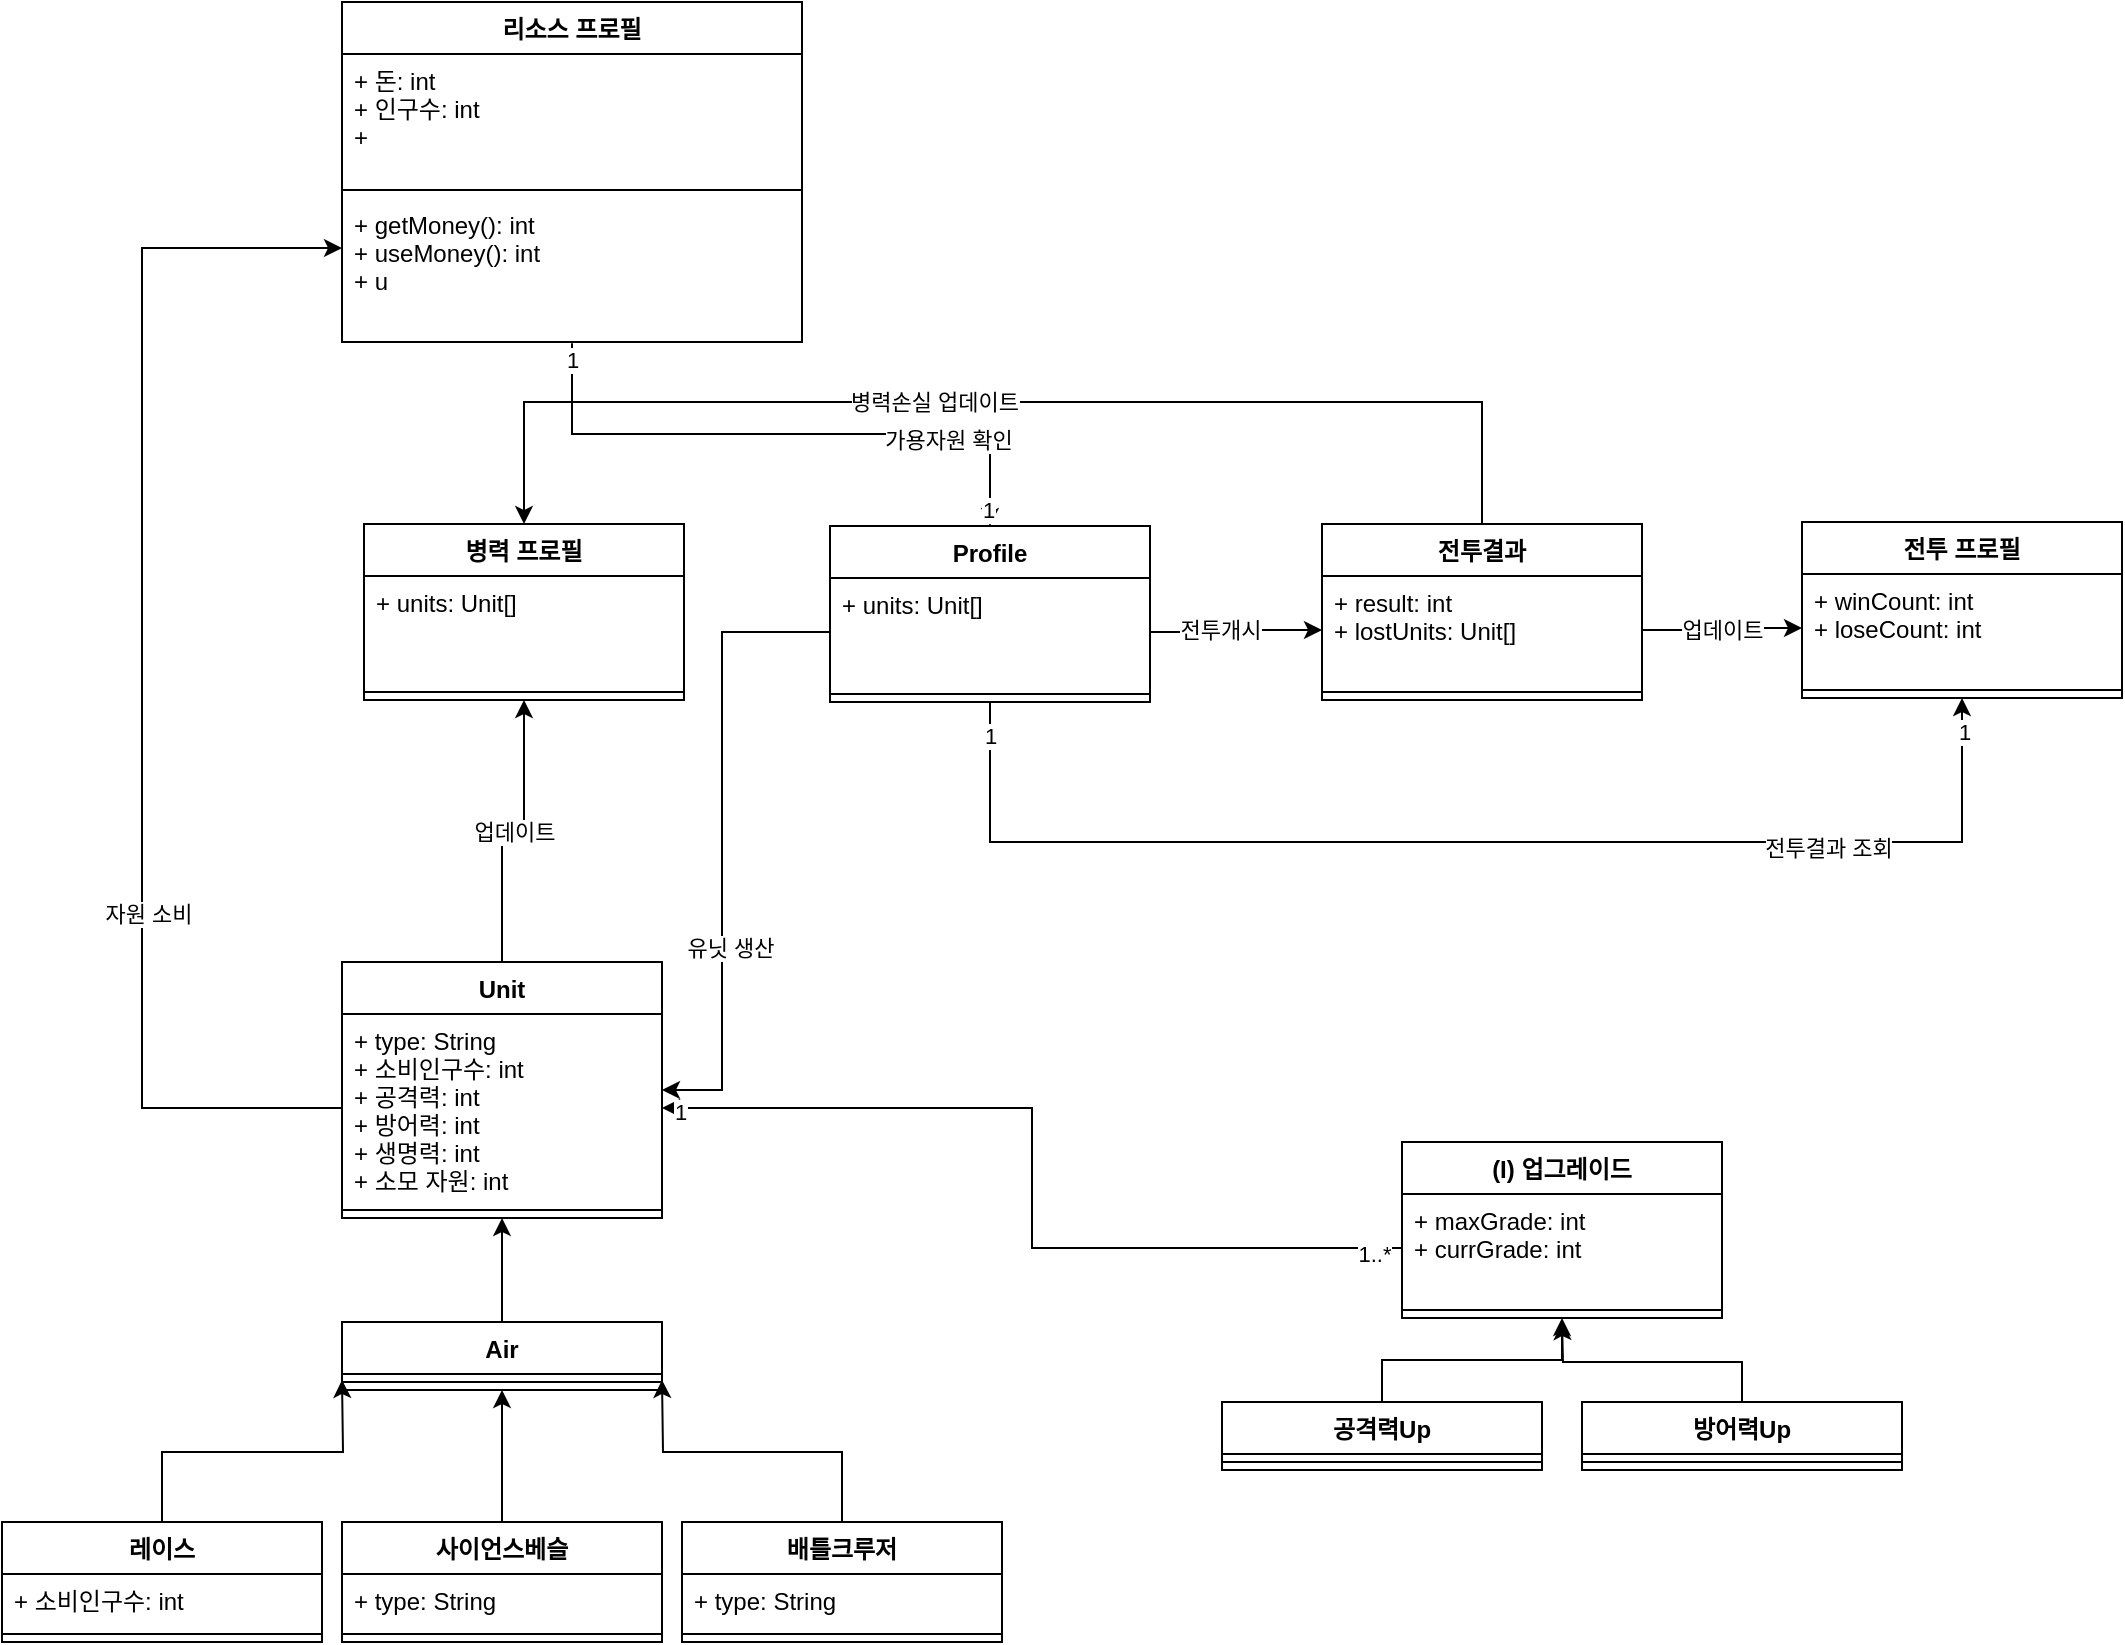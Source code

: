 <mxfile version="14.1.8" type="github">
  <diagram id="SLQ9M-0EL1eh5qgqLAcl" name="Page-1">
    <mxGraphModel dx="1978" dy="1122" grid="1" gridSize="10" guides="1" tooltips="1" connect="1" arrows="1" fold="1" page="1" pageScale="1" pageWidth="827" pageHeight="1169" math="0" shadow="0">
      <root>
        <mxCell id="0" />
        <mxCell id="1" parent="0" />
        <mxCell id="vZCvvcnyH8AM9KITMGTo-1" value="리소스 프로필" style="swimlane;fontStyle=1;align=center;verticalAlign=top;childLayout=stackLayout;horizontal=1;startSize=26;horizontalStack=0;resizeParent=1;resizeParentMax=0;resizeLast=0;collapsible=1;marginBottom=0;" vertex="1" parent="1">
          <mxGeometry x="-380" y="280" width="230" height="170" as="geometry" />
        </mxCell>
        <mxCell id="vZCvvcnyH8AM9KITMGTo-2" value="+ 돈: int&#xa;+ 인구수: int&#xa;+ " style="text;strokeColor=none;fillColor=none;align=left;verticalAlign=top;spacingLeft=4;spacingRight=4;overflow=hidden;rotatable=0;points=[[0,0.5],[1,0.5]];portConstraint=eastwest;" vertex="1" parent="vZCvvcnyH8AM9KITMGTo-1">
          <mxGeometry y="26" width="230" height="64" as="geometry" />
        </mxCell>
        <mxCell id="vZCvvcnyH8AM9KITMGTo-3" value="" style="line;strokeWidth=1;fillColor=none;align=left;verticalAlign=middle;spacingTop=-1;spacingLeft=3;spacingRight=3;rotatable=0;labelPosition=right;points=[];portConstraint=eastwest;" vertex="1" parent="vZCvvcnyH8AM9KITMGTo-1">
          <mxGeometry y="90" width="230" height="8" as="geometry" />
        </mxCell>
        <mxCell id="vZCvvcnyH8AM9KITMGTo-4" value="+ getMoney(): int&#xa;+ useMoney(): int&#xa;+ u" style="text;strokeColor=none;fillColor=none;align=left;verticalAlign=top;spacingLeft=4;spacingRight=4;overflow=hidden;rotatable=0;points=[[0,0.5],[1,0.5]];portConstraint=eastwest;" vertex="1" parent="vZCvvcnyH8AM9KITMGTo-1">
          <mxGeometry y="98" width="230" height="72" as="geometry" />
        </mxCell>
        <mxCell id="vZCvvcnyH8AM9KITMGTo-5" value="업데이트" style="edgeStyle=orthogonalEdgeStyle;rounded=0;orthogonalLoop=1;jettySize=auto;html=1;exitX=0.5;exitY=0;exitDx=0;exitDy=0;entryX=0.5;entryY=1;entryDx=0;entryDy=0;" edge="1" parent="1" source="vZCvvcnyH8AM9KITMGTo-6" target="vZCvvcnyH8AM9KITMGTo-62">
          <mxGeometry relative="1" as="geometry" />
        </mxCell>
        <mxCell id="vZCvvcnyH8AM9KITMGTo-6" value="Unit" style="swimlane;fontStyle=1;align=center;verticalAlign=top;childLayout=stackLayout;horizontal=1;startSize=26;horizontalStack=0;resizeParent=1;resizeParentMax=0;resizeLast=0;collapsible=1;marginBottom=0;" vertex="1" parent="1">
          <mxGeometry x="-380" y="760" width="160" height="128" as="geometry" />
        </mxCell>
        <mxCell id="vZCvvcnyH8AM9KITMGTo-7" value="+ type: String&#xa;+ 소비인구수: int&#xa;+ 공격력: int&#xa;+ 방어력: int&#xa;+ 생명력: int&#xa;+ 소모 자원: int" style="text;strokeColor=none;fillColor=none;align=left;verticalAlign=top;spacingLeft=4;spacingRight=4;overflow=hidden;rotatable=0;points=[[0,0.5],[1,0.5]];portConstraint=eastwest;" vertex="1" parent="vZCvvcnyH8AM9KITMGTo-6">
          <mxGeometry y="26" width="160" height="94" as="geometry" />
        </mxCell>
        <mxCell id="vZCvvcnyH8AM9KITMGTo-8" value="" style="line;strokeWidth=1;fillColor=none;align=left;verticalAlign=middle;spacingTop=-1;spacingLeft=3;spacingRight=3;rotatable=0;labelPosition=right;points=[];portConstraint=eastwest;" vertex="1" parent="vZCvvcnyH8AM9KITMGTo-6">
          <mxGeometry y="120" width="160" height="8" as="geometry" />
        </mxCell>
        <mxCell id="vZCvvcnyH8AM9KITMGTo-9" style="edgeStyle=orthogonalEdgeStyle;rounded=0;orthogonalLoop=1;jettySize=auto;html=1;exitX=0.5;exitY=0;exitDx=0;exitDy=0;entryX=0.5;entryY=1;entryDx=0;entryDy=0;" edge="1" parent="1" source="vZCvvcnyH8AM9KITMGTo-10" target="vZCvvcnyH8AM9KITMGTo-6">
          <mxGeometry relative="1" as="geometry" />
        </mxCell>
        <mxCell id="vZCvvcnyH8AM9KITMGTo-10" value="Air" style="swimlane;fontStyle=1;align=center;verticalAlign=top;childLayout=stackLayout;horizontal=1;startSize=26;horizontalStack=0;resizeParent=1;resizeParentMax=0;resizeLast=0;collapsible=1;marginBottom=0;" vertex="1" parent="1">
          <mxGeometry x="-380" y="940" width="160" height="34" as="geometry" />
        </mxCell>
        <mxCell id="vZCvvcnyH8AM9KITMGTo-11" value="" style="line;strokeWidth=1;fillColor=none;align=left;verticalAlign=middle;spacingTop=-1;spacingLeft=3;spacingRight=3;rotatable=0;labelPosition=right;points=[];portConstraint=eastwest;" vertex="1" parent="vZCvvcnyH8AM9KITMGTo-10">
          <mxGeometry y="26" width="160" height="8" as="geometry" />
        </mxCell>
        <mxCell id="vZCvvcnyH8AM9KITMGTo-12" style="edgeStyle=orthogonalEdgeStyle;rounded=0;orthogonalLoop=1;jettySize=auto;html=1;exitX=0.5;exitY=0;exitDx=0;exitDy=0;entryX=0;entryY=0.5;entryDx=0;entryDy=0;" edge="1" parent="1" source="vZCvvcnyH8AM9KITMGTo-13">
          <mxGeometry relative="1" as="geometry">
            <mxPoint x="-380" y="969" as="targetPoint" />
          </mxGeometry>
        </mxCell>
        <mxCell id="vZCvvcnyH8AM9KITMGTo-13" value="레이스" style="swimlane;fontStyle=1;align=center;verticalAlign=top;childLayout=stackLayout;horizontal=1;startSize=26;horizontalStack=0;resizeParent=1;resizeParentMax=0;resizeLast=0;collapsible=1;marginBottom=0;" vertex="1" parent="1">
          <mxGeometry x="-550" y="1040" width="160" height="60" as="geometry" />
        </mxCell>
        <mxCell id="vZCvvcnyH8AM9KITMGTo-14" value="+ 소비인구수: int" style="text;strokeColor=none;fillColor=none;align=left;verticalAlign=top;spacingLeft=4;spacingRight=4;overflow=hidden;rotatable=0;points=[[0,0.5],[1,0.5]];portConstraint=eastwest;" vertex="1" parent="vZCvvcnyH8AM9KITMGTo-13">
          <mxGeometry y="26" width="160" height="26" as="geometry" />
        </mxCell>
        <mxCell id="vZCvvcnyH8AM9KITMGTo-15" value="" style="line;strokeWidth=1;fillColor=none;align=left;verticalAlign=middle;spacingTop=-1;spacingLeft=3;spacingRight=3;rotatable=0;labelPosition=right;points=[];portConstraint=eastwest;" vertex="1" parent="vZCvvcnyH8AM9KITMGTo-13">
          <mxGeometry y="52" width="160" height="8" as="geometry" />
        </mxCell>
        <mxCell id="vZCvvcnyH8AM9KITMGTo-16" style="edgeStyle=orthogonalEdgeStyle;rounded=0;orthogonalLoop=1;jettySize=auto;html=1;exitX=0.5;exitY=0;exitDx=0;exitDy=0;entryX=0.5;entryY=1;entryDx=0;entryDy=0;" edge="1" parent="1" source="vZCvvcnyH8AM9KITMGTo-17" target="vZCvvcnyH8AM9KITMGTo-10">
          <mxGeometry relative="1" as="geometry" />
        </mxCell>
        <mxCell id="vZCvvcnyH8AM9KITMGTo-17" value="사이언스베슬" style="swimlane;fontStyle=1;align=center;verticalAlign=top;childLayout=stackLayout;horizontal=1;startSize=26;horizontalStack=0;resizeParent=1;resizeParentMax=0;resizeLast=0;collapsible=1;marginBottom=0;" vertex="1" parent="1">
          <mxGeometry x="-380" y="1040" width="160" height="60" as="geometry" />
        </mxCell>
        <mxCell id="vZCvvcnyH8AM9KITMGTo-18" value="+ type: String" style="text;strokeColor=none;fillColor=none;align=left;verticalAlign=top;spacingLeft=4;spacingRight=4;overflow=hidden;rotatable=0;points=[[0,0.5],[1,0.5]];portConstraint=eastwest;" vertex="1" parent="vZCvvcnyH8AM9KITMGTo-17">
          <mxGeometry y="26" width="160" height="26" as="geometry" />
        </mxCell>
        <mxCell id="vZCvvcnyH8AM9KITMGTo-19" value="" style="line;strokeWidth=1;fillColor=none;align=left;verticalAlign=middle;spacingTop=-1;spacingLeft=3;spacingRight=3;rotatable=0;labelPosition=right;points=[];portConstraint=eastwest;" vertex="1" parent="vZCvvcnyH8AM9KITMGTo-17">
          <mxGeometry y="52" width="160" height="8" as="geometry" />
        </mxCell>
        <mxCell id="vZCvvcnyH8AM9KITMGTo-20" style="edgeStyle=orthogonalEdgeStyle;rounded=0;orthogonalLoop=1;jettySize=auto;html=1;exitX=0.5;exitY=0;exitDx=0;exitDy=0;entryX=1;entryY=0.5;entryDx=0;entryDy=0;" edge="1" parent="1" source="vZCvvcnyH8AM9KITMGTo-21">
          <mxGeometry relative="1" as="geometry">
            <mxPoint x="-220" y="969" as="targetPoint" />
          </mxGeometry>
        </mxCell>
        <mxCell id="vZCvvcnyH8AM9KITMGTo-21" value="배틀크루저" style="swimlane;fontStyle=1;align=center;verticalAlign=top;childLayout=stackLayout;horizontal=1;startSize=26;horizontalStack=0;resizeParent=1;resizeParentMax=0;resizeLast=0;collapsible=1;marginBottom=0;" vertex="1" parent="1">
          <mxGeometry x="-210" y="1040" width="160" height="60" as="geometry" />
        </mxCell>
        <mxCell id="vZCvvcnyH8AM9KITMGTo-22" value="+ type: String" style="text;strokeColor=none;fillColor=none;align=left;verticalAlign=top;spacingLeft=4;spacingRight=4;overflow=hidden;rotatable=0;points=[[0,0.5],[1,0.5]];portConstraint=eastwest;" vertex="1" parent="vZCvvcnyH8AM9KITMGTo-21">
          <mxGeometry y="26" width="160" height="26" as="geometry" />
        </mxCell>
        <mxCell id="vZCvvcnyH8AM9KITMGTo-23" value="" style="line;strokeWidth=1;fillColor=none;align=left;verticalAlign=middle;spacingTop=-1;spacingLeft=3;spacingRight=3;rotatable=0;labelPosition=right;points=[];portConstraint=eastwest;" vertex="1" parent="vZCvvcnyH8AM9KITMGTo-21">
          <mxGeometry y="52" width="160" height="8" as="geometry" />
        </mxCell>
        <mxCell id="vZCvvcnyH8AM9KITMGTo-24" value="(I) 업그레이드" style="swimlane;fontStyle=1;align=center;verticalAlign=top;childLayout=stackLayout;horizontal=1;startSize=26;horizontalStack=0;resizeParent=1;resizeParentMax=0;resizeLast=0;collapsible=1;marginBottom=0;" vertex="1" parent="1">
          <mxGeometry x="150" y="850" width="160" height="88" as="geometry" />
        </mxCell>
        <mxCell id="vZCvvcnyH8AM9KITMGTo-25" value="+ maxGrade: int&#xa;+ currGrade: int" style="text;strokeColor=none;fillColor=none;align=left;verticalAlign=top;spacingLeft=4;spacingRight=4;overflow=hidden;rotatable=0;points=[[0,0.5],[1,0.5]];portConstraint=eastwest;" vertex="1" parent="vZCvvcnyH8AM9KITMGTo-24">
          <mxGeometry y="26" width="160" height="54" as="geometry" />
        </mxCell>
        <mxCell id="vZCvvcnyH8AM9KITMGTo-26" value="" style="line;strokeWidth=1;fillColor=none;align=left;verticalAlign=middle;spacingTop=-1;spacingLeft=3;spacingRight=3;rotatable=0;labelPosition=right;points=[];portConstraint=eastwest;" vertex="1" parent="vZCvvcnyH8AM9KITMGTo-24">
          <mxGeometry y="80" width="160" height="8" as="geometry" />
        </mxCell>
        <mxCell id="vZCvvcnyH8AM9KITMGTo-27" style="edgeStyle=orthogonalEdgeStyle;rounded=0;orthogonalLoop=1;jettySize=auto;html=1;exitX=0.5;exitY=0;exitDx=0;exitDy=0;entryX=0.5;entryY=1;entryDx=0;entryDy=0;" edge="1" parent="1" source="vZCvvcnyH8AM9KITMGTo-28" target="vZCvvcnyH8AM9KITMGTo-24">
          <mxGeometry relative="1" as="geometry" />
        </mxCell>
        <mxCell id="vZCvvcnyH8AM9KITMGTo-28" value="공격력Up" style="swimlane;fontStyle=1;align=center;verticalAlign=top;childLayout=stackLayout;horizontal=1;startSize=26;horizontalStack=0;resizeParent=1;resizeParentMax=0;resizeLast=0;collapsible=1;marginBottom=0;" vertex="1" parent="1">
          <mxGeometry x="60" y="980" width="160" height="34" as="geometry" />
        </mxCell>
        <mxCell id="vZCvvcnyH8AM9KITMGTo-29" value="" style="line;strokeWidth=1;fillColor=none;align=left;verticalAlign=middle;spacingTop=-1;spacingLeft=3;spacingRight=3;rotatable=0;labelPosition=right;points=[];portConstraint=eastwest;" vertex="1" parent="vZCvvcnyH8AM9KITMGTo-28">
          <mxGeometry y="26" width="160" height="8" as="geometry" />
        </mxCell>
        <mxCell id="vZCvvcnyH8AM9KITMGTo-30" style="edgeStyle=orthogonalEdgeStyle;rounded=0;orthogonalLoop=1;jettySize=auto;html=1;exitX=0.5;exitY=0;exitDx=0;exitDy=0;" edge="1" parent="1" source="vZCvvcnyH8AM9KITMGTo-31">
          <mxGeometry relative="1" as="geometry">
            <mxPoint x="230" y="940" as="targetPoint" />
          </mxGeometry>
        </mxCell>
        <mxCell id="vZCvvcnyH8AM9KITMGTo-31" value="방어력Up" style="swimlane;fontStyle=1;align=center;verticalAlign=top;childLayout=stackLayout;horizontal=1;startSize=26;horizontalStack=0;resizeParent=1;resizeParentMax=0;resizeLast=0;collapsible=1;marginBottom=0;" vertex="1" parent="1">
          <mxGeometry x="240" y="980" width="160" height="34" as="geometry" />
        </mxCell>
        <mxCell id="vZCvvcnyH8AM9KITMGTo-32" value="" style="line;strokeWidth=1;fillColor=none;align=left;verticalAlign=middle;spacingTop=-1;spacingLeft=3;spacingRight=3;rotatable=0;labelPosition=right;points=[];portConstraint=eastwest;" vertex="1" parent="vZCvvcnyH8AM9KITMGTo-31">
          <mxGeometry y="26" width="160" height="8" as="geometry" />
        </mxCell>
        <mxCell id="vZCvvcnyH8AM9KITMGTo-33" value="Profile" style="swimlane;fontStyle=1;align=center;verticalAlign=top;childLayout=stackLayout;horizontal=1;startSize=26;horizontalStack=0;resizeParent=1;resizeParentMax=0;resizeLast=0;collapsible=1;marginBottom=0;" vertex="1" parent="1">
          <mxGeometry x="-136" y="542" width="160" height="88" as="geometry" />
        </mxCell>
        <mxCell id="vZCvvcnyH8AM9KITMGTo-34" value="+ units: Unit[]&#xa;" style="text;strokeColor=none;fillColor=none;align=left;verticalAlign=top;spacingLeft=4;spacingRight=4;overflow=hidden;rotatable=0;points=[[0,0.5],[1,0.5]];portConstraint=eastwest;" vertex="1" parent="vZCvvcnyH8AM9KITMGTo-33">
          <mxGeometry y="26" width="160" height="54" as="geometry" />
        </mxCell>
        <mxCell id="vZCvvcnyH8AM9KITMGTo-35" value="" style="line;strokeWidth=1;fillColor=none;align=left;verticalAlign=middle;spacingTop=-1;spacingLeft=3;spacingRight=3;rotatable=0;labelPosition=right;points=[];portConstraint=eastwest;" vertex="1" parent="vZCvvcnyH8AM9KITMGTo-33">
          <mxGeometry y="80" width="160" height="8" as="geometry" />
        </mxCell>
        <mxCell id="vZCvvcnyH8AM9KITMGTo-36" style="edgeStyle=orthogonalEdgeStyle;rounded=0;orthogonalLoop=1;jettySize=auto;html=1;exitX=0.5;exitY=1.009;exitDx=0;exitDy=0;exitPerimeter=0;" edge="1" parent="1" source="vZCvvcnyH8AM9KITMGTo-4" target="vZCvvcnyH8AM9KITMGTo-33">
          <mxGeometry relative="1" as="geometry" />
        </mxCell>
        <mxCell id="vZCvvcnyH8AM9KITMGTo-37" value="1" style="edgeLabel;html=1;align=center;verticalAlign=middle;resizable=0;points=[];" vertex="1" connectable="0" parent="vZCvvcnyH8AM9KITMGTo-36">
          <mxGeometry x="0.948" y="-1" relative="1" as="geometry">
            <mxPoint as="offset" />
          </mxGeometry>
        </mxCell>
        <mxCell id="vZCvvcnyH8AM9KITMGTo-38" value="1" style="edgeLabel;html=1;align=center;verticalAlign=middle;resizable=0;points=[];" vertex="1" connectable="0" parent="vZCvvcnyH8AM9KITMGTo-36">
          <mxGeometry x="-0.948" relative="1" as="geometry">
            <mxPoint as="offset" />
          </mxGeometry>
        </mxCell>
        <mxCell id="vZCvvcnyH8AM9KITMGTo-39" value="가용자원 확인" style="edgeLabel;html=1;align=center;verticalAlign=middle;resizable=0;points=[];" vertex="1" connectable="0" parent="vZCvvcnyH8AM9KITMGTo-36">
          <mxGeometry x="0.556" y="-3" relative="1" as="geometry">
            <mxPoint as="offset" />
          </mxGeometry>
        </mxCell>
        <mxCell id="vZCvvcnyH8AM9KITMGTo-40" style="edgeStyle=orthogonalEdgeStyle;rounded=0;orthogonalLoop=1;jettySize=auto;html=1;exitX=0;exitY=0.5;exitDx=0;exitDy=0;entryX=1;entryY=0.5;entryDx=0;entryDy=0;" edge="1" parent="1" source="vZCvvcnyH8AM9KITMGTo-25" target="vZCvvcnyH8AM9KITMGTo-7">
          <mxGeometry relative="1" as="geometry" />
        </mxCell>
        <mxCell id="vZCvvcnyH8AM9KITMGTo-41" value="1" style="edgeLabel;html=1;align=center;verticalAlign=middle;resizable=0;points=[];" vertex="1" connectable="0" parent="vZCvvcnyH8AM9KITMGTo-40">
          <mxGeometry x="0.958" y="2" relative="1" as="geometry">
            <mxPoint as="offset" />
          </mxGeometry>
        </mxCell>
        <mxCell id="vZCvvcnyH8AM9KITMGTo-42" value="1..*" style="edgeLabel;html=1;align=center;verticalAlign=middle;resizable=0;points=[];" vertex="1" connectable="0" parent="vZCvvcnyH8AM9KITMGTo-40">
          <mxGeometry x="-0.936" y="3" relative="1" as="geometry">
            <mxPoint as="offset" />
          </mxGeometry>
        </mxCell>
        <mxCell id="vZCvvcnyH8AM9KITMGTo-43" style="edgeStyle=orthogonalEdgeStyle;rounded=0;orthogonalLoop=1;jettySize=auto;html=1;exitX=0.5;exitY=0;exitDx=0;exitDy=0;entryX=0.5;entryY=0;entryDx=0;entryDy=0;" edge="1" parent="1" source="vZCvvcnyH8AM9KITMGTo-45" target="vZCvvcnyH8AM9KITMGTo-62">
          <mxGeometry relative="1" as="geometry">
            <Array as="points">
              <mxPoint x="190" y="480" />
              <mxPoint x="-289" y="480" />
            </Array>
          </mxGeometry>
        </mxCell>
        <mxCell id="vZCvvcnyH8AM9KITMGTo-44" value="병력손실 업데이트" style="edgeLabel;html=1;align=center;verticalAlign=middle;resizable=0;points=[];" vertex="1" connectable="0" parent="vZCvvcnyH8AM9KITMGTo-43">
          <mxGeometry x="0.116" relative="1" as="geometry">
            <mxPoint as="offset" />
          </mxGeometry>
        </mxCell>
        <mxCell id="vZCvvcnyH8AM9KITMGTo-45" value="전투결과" style="swimlane;fontStyle=1;align=center;verticalAlign=top;childLayout=stackLayout;horizontal=1;startSize=26;horizontalStack=0;resizeParent=1;resizeParentMax=0;resizeLast=0;collapsible=1;marginBottom=0;" vertex="1" parent="1">
          <mxGeometry x="110" y="541" width="160" height="88" as="geometry" />
        </mxCell>
        <mxCell id="vZCvvcnyH8AM9KITMGTo-46" value="+ result: int&#xa;+ lostUnits: Unit[]" style="text;strokeColor=none;fillColor=none;align=left;verticalAlign=top;spacingLeft=4;spacingRight=4;overflow=hidden;rotatable=0;points=[[0,0.5],[1,0.5]];portConstraint=eastwest;" vertex="1" parent="vZCvvcnyH8AM9KITMGTo-45">
          <mxGeometry y="26" width="160" height="54" as="geometry" />
        </mxCell>
        <mxCell id="vZCvvcnyH8AM9KITMGTo-47" value="" style="line;strokeWidth=1;fillColor=none;align=left;verticalAlign=middle;spacingTop=-1;spacingLeft=3;spacingRight=3;rotatable=0;labelPosition=right;points=[];portConstraint=eastwest;" vertex="1" parent="vZCvvcnyH8AM9KITMGTo-45">
          <mxGeometry y="80" width="160" height="8" as="geometry" />
        </mxCell>
        <mxCell id="vZCvvcnyH8AM9KITMGTo-48" style="edgeStyle=orthogonalEdgeStyle;rounded=0;orthogonalLoop=1;jettySize=auto;html=1;exitX=1;exitY=0.5;exitDx=0;exitDy=0;entryX=0;entryY=0.5;entryDx=0;entryDy=0;" edge="1" parent="1" source="vZCvvcnyH8AM9KITMGTo-34" target="vZCvvcnyH8AM9KITMGTo-46">
          <mxGeometry relative="1" as="geometry" />
        </mxCell>
        <mxCell id="vZCvvcnyH8AM9KITMGTo-49" value="전투개시" style="edgeLabel;html=1;align=center;verticalAlign=middle;resizable=0;points=[];" vertex="1" connectable="0" parent="vZCvvcnyH8AM9KITMGTo-48">
          <mxGeometry x="-0.195" y="1" relative="1" as="geometry">
            <mxPoint as="offset" />
          </mxGeometry>
        </mxCell>
        <mxCell id="vZCvvcnyH8AM9KITMGTo-50" style="edgeStyle=orthogonalEdgeStyle;rounded=0;orthogonalLoop=1;jettySize=auto;html=1;exitX=0;exitY=0.5;exitDx=0;exitDy=0;" edge="1" parent="1" source="vZCvvcnyH8AM9KITMGTo-34" target="vZCvvcnyH8AM9KITMGTo-6">
          <mxGeometry relative="1" as="geometry">
            <mxPoint x="-390" y="610" as="sourcePoint" />
            <Array as="points">
              <mxPoint x="-190" y="595" />
              <mxPoint x="-190" y="824" />
            </Array>
          </mxGeometry>
        </mxCell>
        <mxCell id="vZCvvcnyH8AM9KITMGTo-51" value="유닛 생산" style="edgeLabel;html=1;align=center;verticalAlign=middle;resizable=0;points=[];" vertex="1" connectable="0" parent="vZCvvcnyH8AM9KITMGTo-50">
          <mxGeometry x="0.354" y="4" relative="1" as="geometry">
            <mxPoint as="offset" />
          </mxGeometry>
        </mxCell>
        <mxCell id="vZCvvcnyH8AM9KITMGTo-52" style="edgeStyle=orthogonalEdgeStyle;rounded=0;orthogonalLoop=1;jettySize=auto;html=1;" edge="1" parent="1" source="vZCvvcnyH8AM9KITMGTo-7" target="vZCvvcnyH8AM9KITMGTo-4">
          <mxGeometry relative="1" as="geometry">
            <mxPoint x="200" y="403" as="targetPoint" />
            <Array as="points">
              <mxPoint x="-480" y="833" />
              <mxPoint x="-480" y="403" />
            </Array>
          </mxGeometry>
        </mxCell>
        <mxCell id="vZCvvcnyH8AM9KITMGTo-53" value="자원 소비" style="edgeLabel;html=1;align=center;verticalAlign=middle;resizable=0;points=[];" vertex="1" connectable="0" parent="vZCvvcnyH8AM9KITMGTo-52">
          <mxGeometry x="-0.374" y="-3" relative="1" as="geometry">
            <mxPoint as="offset" />
          </mxGeometry>
        </mxCell>
        <mxCell id="vZCvvcnyH8AM9KITMGTo-54" value="전투 프로필" style="swimlane;fontStyle=1;align=center;verticalAlign=top;childLayout=stackLayout;horizontal=1;startSize=26;horizontalStack=0;resizeParent=1;resizeParentMax=0;resizeLast=0;collapsible=1;marginBottom=0;" vertex="1" parent="1">
          <mxGeometry x="350" y="540" width="160" height="88" as="geometry" />
        </mxCell>
        <mxCell id="vZCvvcnyH8AM9KITMGTo-55" value="+ winCount: int&#xa;+ loseCount: int" style="text;strokeColor=none;fillColor=none;align=left;verticalAlign=top;spacingLeft=4;spacingRight=4;overflow=hidden;rotatable=0;points=[[0,0.5],[1,0.5]];portConstraint=eastwest;" vertex="1" parent="vZCvvcnyH8AM9KITMGTo-54">
          <mxGeometry y="26" width="160" height="54" as="geometry" />
        </mxCell>
        <mxCell id="vZCvvcnyH8AM9KITMGTo-56" value="" style="line;strokeWidth=1;fillColor=none;align=left;verticalAlign=middle;spacingTop=-1;spacingLeft=3;spacingRight=3;rotatable=0;labelPosition=right;points=[];portConstraint=eastwest;" vertex="1" parent="vZCvvcnyH8AM9KITMGTo-54">
          <mxGeometry y="80" width="160" height="8" as="geometry" />
        </mxCell>
        <mxCell id="vZCvvcnyH8AM9KITMGTo-57" value="업데이트" style="edgeStyle=orthogonalEdgeStyle;rounded=0;orthogonalLoop=1;jettySize=auto;html=1;exitX=1;exitY=0.5;exitDx=0;exitDy=0;entryX=0;entryY=0.5;entryDx=0;entryDy=0;" edge="1" parent="1" source="vZCvvcnyH8AM9KITMGTo-46" target="vZCvvcnyH8AM9KITMGTo-55">
          <mxGeometry relative="1" as="geometry">
            <mxPoint x="34" y="605" as="sourcePoint" />
            <mxPoint x="120" y="604" as="targetPoint" />
          </mxGeometry>
        </mxCell>
        <mxCell id="vZCvvcnyH8AM9KITMGTo-58" style="edgeStyle=orthogonalEdgeStyle;rounded=0;orthogonalLoop=1;jettySize=auto;html=1;exitX=0.5;exitY=1;exitDx=0;exitDy=0;entryX=0.5;entryY=1;entryDx=0;entryDy=0;" edge="1" parent="1" source="vZCvvcnyH8AM9KITMGTo-33" target="vZCvvcnyH8AM9KITMGTo-54">
          <mxGeometry relative="1" as="geometry">
            <mxPoint x="325" y="470.648" as="sourcePoint" />
            <mxPoint x="-46" y="552" as="targetPoint" />
            <Array as="points">
              <mxPoint x="-56" y="700" />
              <mxPoint x="430" y="700" />
            </Array>
          </mxGeometry>
        </mxCell>
        <mxCell id="vZCvvcnyH8AM9KITMGTo-59" value="1" style="edgeLabel;html=1;align=center;verticalAlign=middle;resizable=0;points=[];" vertex="1" connectable="0" parent="vZCvvcnyH8AM9KITMGTo-58">
          <mxGeometry x="0.948" y="-1" relative="1" as="geometry">
            <mxPoint as="offset" />
          </mxGeometry>
        </mxCell>
        <mxCell id="vZCvvcnyH8AM9KITMGTo-60" value="1" style="edgeLabel;html=1;align=center;verticalAlign=middle;resizable=0;points=[];" vertex="1" connectable="0" parent="vZCvvcnyH8AM9KITMGTo-58">
          <mxGeometry x="-0.948" relative="1" as="geometry">
            <mxPoint as="offset" />
          </mxGeometry>
        </mxCell>
        <mxCell id="vZCvvcnyH8AM9KITMGTo-61" value="전투결과 조회" style="edgeLabel;html=1;align=center;verticalAlign=middle;resizable=0;points=[];" vertex="1" connectable="0" parent="vZCvvcnyH8AM9KITMGTo-58">
          <mxGeometry x="0.556" y="-3" relative="1" as="geometry">
            <mxPoint as="offset" />
          </mxGeometry>
        </mxCell>
        <mxCell id="vZCvvcnyH8AM9KITMGTo-62" value="병력 프로필" style="swimlane;fontStyle=1;align=center;verticalAlign=top;childLayout=stackLayout;horizontal=1;startSize=26;horizontalStack=0;resizeParent=1;resizeParentMax=0;resizeLast=0;collapsible=1;marginBottom=0;" vertex="1" parent="1">
          <mxGeometry x="-369" y="541" width="160" height="88" as="geometry" />
        </mxCell>
        <mxCell id="vZCvvcnyH8AM9KITMGTo-63" value="+ units: Unit[]&#xa;" style="text;strokeColor=none;fillColor=none;align=left;verticalAlign=top;spacingLeft=4;spacingRight=4;overflow=hidden;rotatable=0;points=[[0,0.5],[1,0.5]];portConstraint=eastwest;" vertex="1" parent="vZCvvcnyH8AM9KITMGTo-62">
          <mxGeometry y="26" width="160" height="54" as="geometry" />
        </mxCell>
        <mxCell id="vZCvvcnyH8AM9KITMGTo-64" value="" style="line;strokeWidth=1;fillColor=none;align=left;verticalAlign=middle;spacingTop=-1;spacingLeft=3;spacingRight=3;rotatable=0;labelPosition=right;points=[];portConstraint=eastwest;" vertex="1" parent="vZCvvcnyH8AM9KITMGTo-62">
          <mxGeometry y="80" width="160" height="8" as="geometry" />
        </mxCell>
      </root>
    </mxGraphModel>
  </diagram>
</mxfile>
